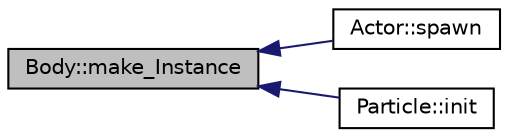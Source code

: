 digraph "Body::make_Instance"
{
  edge [fontname="Helvetica",fontsize="10",labelfontname="Helvetica",labelfontsize="10"];
  node [fontname="Helvetica",fontsize="10",shape=record];
  rankdir="LR";
  Node16 [label="Body::make_Instance",height=0.2,width=0.4,color="black", fillcolor="grey75", style="filled", fontcolor="black"];
  Node16 -> Node17 [dir="back",color="midnightblue",fontsize="10",style="solid"];
  Node17 [label="Actor::spawn",height=0.2,width=0.4,color="black", fillcolor="white", style="filled",URL="$namespace_actor.html#ab5468479b7705db60362fb26340d0c7b"];
  Node16 -> Node18 [dir="back",color="midnightblue",fontsize="10",style="solid"];
  Node18 [label="Particle::init",height=0.2,width=0.4,color="black", fillcolor="white", style="filled",URL="$namespace_particle.html#adc41f88d0e886694850badfb2a50c914"];
}
